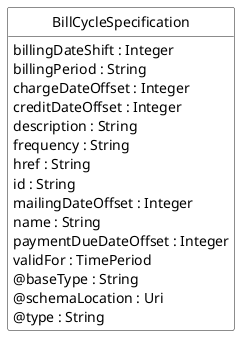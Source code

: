 @startuml
hide circle
hide methods
hide stereotype
show <<Enumeration>> stereotype
skinparam class {
   BackgroundColor<<Enumeration>> #E6F5F7
   BackgroundColor<<Ref>> #FFFFE0
   BackgroundColor<<Pivot>> #FFFFFFF
   BackgroundColor<<SimpleType>> #E2F0DA
   BackgroundColor #FCF2E3
}

class BillCycleSpecification <<Pivot>> {
    billingDateShift : Integer
    billingPeriod : String
    chargeDateOffset : Integer
    creditDateOffset : Integer
    description : String
    frequency : String
    href : String
    id : String
    mailingDateOffset : Integer
    name : String
    paymentDueDateOffset : Integer
    validFor : TimePeriod
    @baseType : String
    @schemaLocation : Uri
    @type : String
}


@enduml